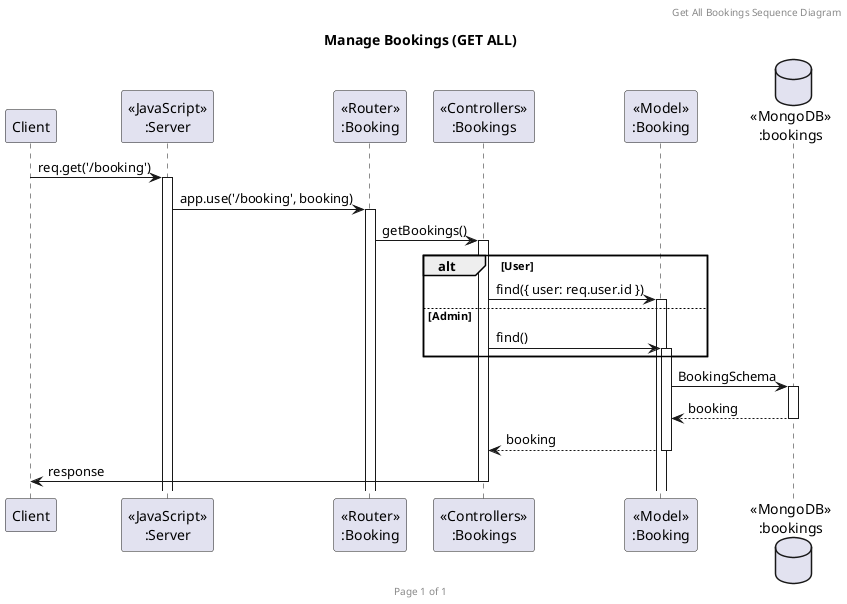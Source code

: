 @startuml Get All Bookings

header Get All Bookings Sequence Diagram
footer Page %page% of %lastpage%
title "Manage Bookings (GET ALL)"

participant "Client" as client
participant "<<JavaScript>>\n:Server" as server
participant "<<Router>>\n:Booking" as routerBookings
participant "<<Controllers>>\n:Bookings" as controllersBookings
participant "<<Model>>\n:Booking" as modelBooking
database "<<MongoDB>>\n:bookings" as BookingsDatabase

client -> server ++:req.get('/booking')
server -> routerBookings ++:app.use('/booking', booking)
routerBookings -> controllersBookings ++:getBookings()
alt User
    controllersBookings -> modelBooking ++:find({ user: req.user.id })
else Admin
    controllersBookings -> modelBooking ++:find()
end

modelBooking -> BookingsDatabase ++: BookingSchema
BookingsDatabase --> modelBooking --: booking
controllersBookings <-- modelBooking --: booking
controllersBookings -> client --: response

@enduml
